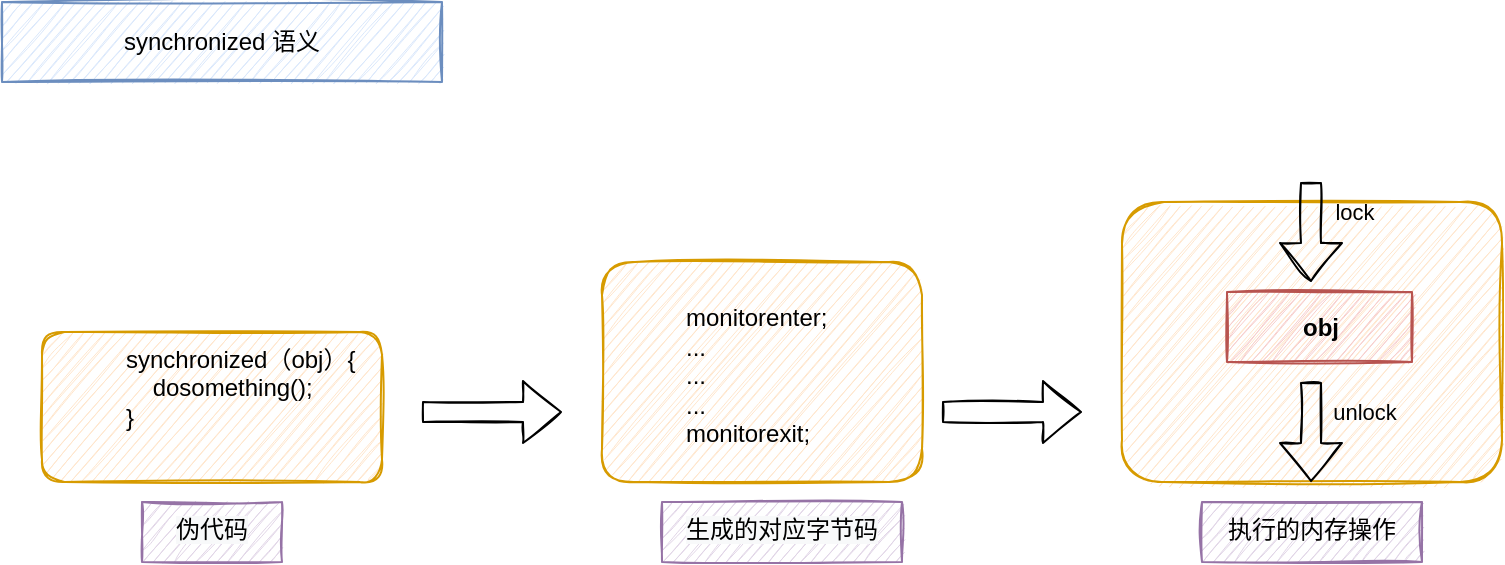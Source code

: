 <mxfile version="14.4.3" type="github">
  <diagram id="8JQXJFjF5QkTHlh9Sl4s" name="Page-1">
    <mxGraphModel dx="868" dy="450" grid="1" gridSize="10" guides="1" tooltips="1" connect="1" arrows="1" fold="1" page="1" pageScale="1" pageWidth="827" pageHeight="1169" math="0" shadow="0">
      <root>
        <mxCell id="0" />
        <mxCell id="1" parent="0" />
        <mxCell id="uFIe9qXt4bBG8xaeoZ07-1" value="synchronized 语义" style="rounded=0;whiteSpace=wrap;html=1;fillColor=#dae8fc;strokeColor=#6c8ebf;sketch=1;" vertex="1" parent="1">
          <mxGeometry x="30" y="30" width="220" height="40" as="geometry" />
        </mxCell>
        <mxCell id="uFIe9qXt4bBG8xaeoZ07-3" value="&lt;blockquote style=&quot;margin: 0 0 0 40px ; border: none ; padding: 0px&quot;&gt;&lt;span style=&quot;text-align: justify&quot;&gt;synchronized（obj）{&lt;br&gt;&lt;/span&gt;&lt;span style=&quot;text-align: justify&quot;&gt;&amp;nbsp; &amp;nbsp; dosomething();&lt;/span&gt;&lt;div style=&quot;text-align: justify&quot;&gt;&lt;span&gt;}&lt;/span&gt;&lt;/div&gt;&lt;/blockquote&gt;" style="rounded=1;whiteSpace=wrap;html=1;align=left;verticalAlign=top;fillColor=#ffe6cc;strokeColor=#d79b00;sketch=1;" vertex="1" parent="1">
          <mxGeometry x="50" y="195" width="170" height="75" as="geometry" />
        </mxCell>
        <mxCell id="uFIe9qXt4bBG8xaeoZ07-5" value="" style="shape=flexArrow;endArrow=classic;html=1;sketch=1;" edge="1" parent="1">
          <mxGeometry width="50" height="50" relative="1" as="geometry">
            <mxPoint x="240" y="235" as="sourcePoint" />
            <mxPoint x="310" y="235" as="targetPoint" />
          </mxGeometry>
        </mxCell>
        <mxCell id="uFIe9qXt4bBG8xaeoZ07-7" value="&lt;blockquote style=&quot;margin: 0 0 0 40px ; border: none ; padding: 0px&quot;&gt;&lt;div style=&quot;text-align: justify&quot;&gt;&lt;br&gt;&lt;/div&gt;&lt;div style=&quot;text-align: justify&quot;&gt;&lt;span&gt;monitorenter;&lt;/span&gt;&lt;/div&gt;&lt;div style=&quot;text-align: justify&quot;&gt;&lt;span&gt;...&lt;/span&gt;&lt;/div&gt;&lt;div style=&quot;text-align: justify&quot;&gt;&lt;span&gt;...&lt;/span&gt;&lt;/div&gt;&lt;div style=&quot;text-align: justify&quot;&gt;&lt;span&gt;...&lt;/span&gt;&lt;/div&gt;&lt;div style=&quot;text-align: justify&quot;&gt;&lt;span&gt;monitorexit;&lt;/span&gt;&lt;/div&gt;&lt;/blockquote&gt;" style="rounded=1;whiteSpace=wrap;html=1;verticalAlign=top;align=left;fillColor=#ffe6cc;strokeColor=#d79b00;sketch=1;" vertex="1" parent="1">
          <mxGeometry x="330" y="160" width="160" height="110" as="geometry" />
        </mxCell>
        <mxCell id="uFIe9qXt4bBG8xaeoZ07-8" value="" style="shape=flexArrow;endArrow=classic;html=1;sketch=1;" edge="1" parent="1">
          <mxGeometry width="50" height="50" relative="1" as="geometry">
            <mxPoint x="500" y="235" as="sourcePoint" />
            <mxPoint x="570" y="235" as="targetPoint" />
          </mxGeometry>
        </mxCell>
        <mxCell id="uFIe9qXt4bBG8xaeoZ07-9" value="&lt;blockquote style=&quot;margin: 0 0 0 40px ; border: none ; padding: 0px&quot;&gt;&lt;div style=&quot;text-align: justify&quot;&gt;&lt;br&gt;&lt;/div&gt;&lt;/blockquote&gt;" style="rounded=1;whiteSpace=wrap;html=1;verticalAlign=top;align=left;fillColor=#ffe6cc;strokeColor=#d79b00;sketch=1;" vertex="1" parent="1">
          <mxGeometry x="590" y="130" width="190" height="140" as="geometry" />
        </mxCell>
        <mxCell id="uFIe9qXt4bBG8xaeoZ07-10" value="&lt;span style=&quot;color: rgb(0, 0, 0); font-family: helvetica; font-size: 12px; font-style: normal; font-weight: 400; letter-spacing: normal; text-indent: 0px; text-transform: none; word-spacing: 0px; background-color: rgb(248, 249, 250); display: inline; float: none;&quot;&gt;生成的对应字节码&lt;/span&gt;" style="text;whiteSpace=wrap;html=1;sketch=1;fillColor=#e1d5e7;strokeColor=#9673a6;align=center;" vertex="1" parent="1">
          <mxGeometry x="360" y="280" width="120" height="30" as="geometry" />
        </mxCell>
        <mxCell id="uFIe9qXt4bBG8xaeoZ07-11" value="&lt;span style=&quot;color: rgb(0, 0, 0); font-family: helvetica; font-size: 12px; font-style: normal; font-weight: 400; letter-spacing: normal; text-indent: 0px; text-transform: none; word-spacing: 0px; background-color: rgb(248, 249, 250); display: inline; float: none;&quot;&gt;伪代码&lt;/span&gt;" style="text;whiteSpace=wrap;html=1;sketch=1;fillColor=#e1d5e7;strokeColor=#9673a6;align=center;" vertex="1" parent="1">
          <mxGeometry x="100" y="280" width="70" height="30" as="geometry" />
        </mxCell>
        <mxCell id="uFIe9qXt4bBG8xaeoZ07-12" value="&lt;b&gt;obj&lt;/b&gt;" style="rounded=0;whiteSpace=wrap;html=1;align=center;fillColor=#f8cecc;strokeColor=#b85450;sketch=1;" vertex="1" parent="1">
          <mxGeometry x="642.5" y="175" width="92.5" height="35" as="geometry" />
        </mxCell>
        <mxCell id="uFIe9qXt4bBG8xaeoZ07-13" value="" style="shape=flexArrow;endArrow=classic;html=1;sketch=1;" edge="1" parent="1">
          <mxGeometry width="50" height="50" relative="1" as="geometry">
            <mxPoint x="684.5" y="120" as="sourcePoint" />
            <mxPoint x="684.5" y="170" as="targetPoint" />
          </mxGeometry>
        </mxCell>
        <mxCell id="uFIe9qXt4bBG8xaeoZ07-14" value="lock" style="edgeLabel;html=1;align=center;verticalAlign=middle;resizable=0;points=[];labelBackgroundColor=none;" vertex="1" connectable="0" parent="uFIe9qXt4bBG8xaeoZ07-13">
          <mxGeometry x="-0.6" y="1" relative="1" as="geometry">
            <mxPoint x="20" y="5" as="offset" />
          </mxGeometry>
        </mxCell>
        <mxCell id="uFIe9qXt4bBG8xaeoZ07-15" value="" style="shape=flexArrow;endArrow=classic;html=1;sketch=1;" edge="1" parent="1">
          <mxGeometry width="50" height="50" relative="1" as="geometry">
            <mxPoint x="684.5" y="220" as="sourcePoint" />
            <mxPoint x="684.5" y="270" as="targetPoint" />
          </mxGeometry>
        </mxCell>
        <mxCell id="uFIe9qXt4bBG8xaeoZ07-16" value="unlock" style="edgeLabel;html=1;align=center;verticalAlign=middle;resizable=0;points=[];labelBackgroundColor=none;" vertex="1" connectable="0" parent="uFIe9qXt4bBG8xaeoZ07-15">
          <mxGeometry x="-0.6" y="1" relative="1" as="geometry">
            <mxPoint x="25" y="5" as="offset" />
          </mxGeometry>
        </mxCell>
        <mxCell id="uFIe9qXt4bBG8xaeoZ07-19" value="&lt;span style=&quot;&quot;&gt;执行的内存操作&lt;/span&gt;" style="text;whiteSpace=wrap;html=1;sketch=1;fillColor=#e1d5e7;strokeColor=#9673a6;align=center;" vertex="1" parent="1">
          <mxGeometry x="630" y="280" width="110" height="30" as="geometry" />
        </mxCell>
      </root>
    </mxGraphModel>
  </diagram>
</mxfile>
